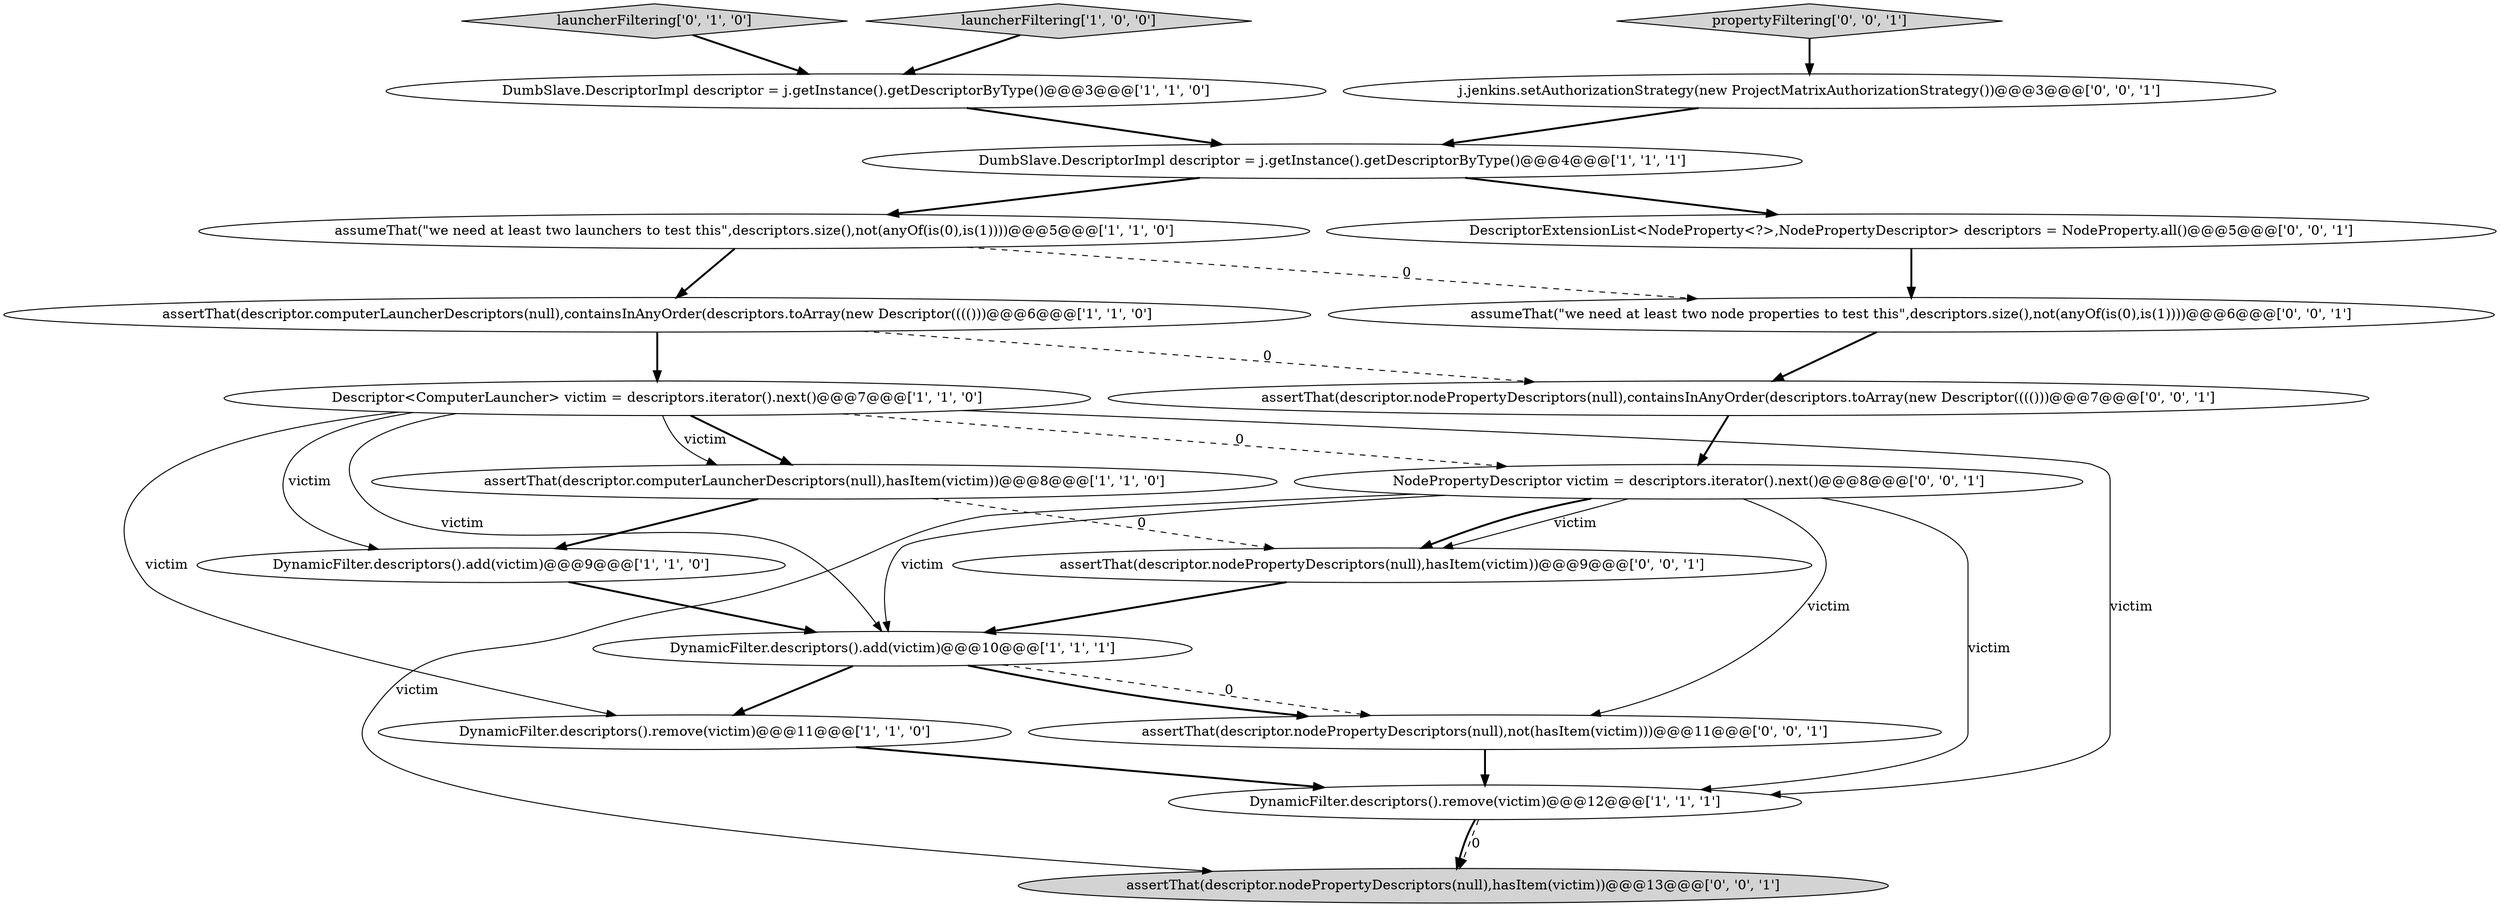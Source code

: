 digraph {
4 [style = filled, label = "DumbSlave.DescriptorImpl descriptor = j.getInstance().getDescriptorByType()@@@4@@@['1', '1', '1']", fillcolor = white, shape = ellipse image = "AAA0AAABBB1BBB"];
13 [style = filled, label = "assumeThat(\"we need at least two node properties to test this\",descriptors.size(),not(anyOf(is(0),is(1))))@@@6@@@['0', '0', '1']", fillcolor = white, shape = ellipse image = "AAA0AAABBB3BBB"];
12 [style = filled, label = "assertThat(descriptor.nodePropertyDescriptors(null),hasItem(victim))@@@13@@@['0', '0', '1']", fillcolor = lightgray, shape = ellipse image = "AAA0AAABBB3BBB"];
15 [style = filled, label = "DescriptorExtensionList<NodeProperty<?>,NodePropertyDescriptor> descriptors = NodeProperty.all()@@@5@@@['0', '0', '1']", fillcolor = white, shape = ellipse image = "AAA0AAABBB3BBB"];
8 [style = filled, label = "DumbSlave.DescriptorImpl descriptor = j.getInstance().getDescriptorByType()@@@3@@@['1', '1', '0']", fillcolor = white, shape = ellipse image = "AAA0AAABBB1BBB"];
19 [style = filled, label = "propertyFiltering['0', '0', '1']", fillcolor = lightgray, shape = diamond image = "AAA0AAABBB3BBB"];
2 [style = filled, label = "Descriptor<ComputerLauncher> victim = descriptors.iterator().next()@@@7@@@['1', '1', '0']", fillcolor = white, shape = ellipse image = "AAA0AAABBB1BBB"];
10 [style = filled, label = "assumeThat(\"we need at least two launchers to test this\",descriptors.size(),not(anyOf(is(0),is(1))))@@@5@@@['1', '1', '0']", fillcolor = white, shape = ellipse image = "AAA0AAABBB1BBB"];
9 [style = filled, label = "DynamicFilter.descriptors().add(victim)@@@9@@@['1', '1', '0']", fillcolor = white, shape = ellipse image = "AAA0AAABBB1BBB"];
17 [style = filled, label = "assertThat(descriptor.nodePropertyDescriptors(null),hasItem(victim))@@@9@@@['0', '0', '1']", fillcolor = white, shape = ellipse image = "AAA0AAABBB3BBB"];
3 [style = filled, label = "assertThat(descriptor.computerLauncherDescriptors(null),hasItem(victim))@@@8@@@['1', '1', '0']", fillcolor = white, shape = ellipse image = "AAA0AAABBB1BBB"];
14 [style = filled, label = "assertThat(descriptor.nodePropertyDescriptors(null),containsInAnyOrder(descriptors.toArray(new Descriptor(((()))@@@7@@@['0', '0', '1']", fillcolor = white, shape = ellipse image = "AAA0AAABBB3BBB"];
20 [style = filled, label = "j.jenkins.setAuthorizationStrategy(new ProjectMatrixAuthorizationStrategy())@@@3@@@['0', '0', '1']", fillcolor = white, shape = ellipse image = "AAA0AAABBB3BBB"];
16 [style = filled, label = "NodePropertyDescriptor victim = descriptors.iterator().next()@@@8@@@['0', '0', '1']", fillcolor = white, shape = ellipse image = "AAA0AAABBB3BBB"];
1 [style = filled, label = "DynamicFilter.descriptors().remove(victim)@@@12@@@['1', '1', '1']", fillcolor = white, shape = ellipse image = "AAA0AAABBB1BBB"];
6 [style = filled, label = "assertThat(descriptor.computerLauncherDescriptors(null),containsInAnyOrder(descriptors.toArray(new Descriptor(((()))@@@6@@@['1', '1', '0']", fillcolor = white, shape = ellipse image = "AAA0AAABBB1BBB"];
7 [style = filled, label = "DynamicFilter.descriptors().remove(victim)@@@11@@@['1', '1', '0']", fillcolor = white, shape = ellipse image = "AAA0AAABBB1BBB"];
5 [style = filled, label = "launcherFiltering['1', '0', '0']", fillcolor = lightgray, shape = diamond image = "AAA0AAABBB1BBB"];
0 [style = filled, label = "DynamicFilter.descriptors().add(victim)@@@10@@@['1', '1', '1']", fillcolor = white, shape = ellipse image = "AAA0AAABBB1BBB"];
18 [style = filled, label = "assertThat(descriptor.nodePropertyDescriptors(null),not(hasItem(victim)))@@@11@@@['0', '0', '1']", fillcolor = white, shape = ellipse image = "AAA0AAABBB3BBB"];
11 [style = filled, label = "launcherFiltering['0', '1', '0']", fillcolor = lightgray, shape = diamond image = "AAA0AAABBB2BBB"];
16->18 [style = solid, label="victim"];
14->16 [style = bold, label=""];
4->10 [style = bold, label=""];
2->1 [style = solid, label="victim"];
5->8 [style = bold, label=""];
15->13 [style = bold, label=""];
7->1 [style = bold, label=""];
3->17 [style = dashed, label="0"];
9->0 [style = bold, label=""];
19->20 [style = bold, label=""];
2->3 [style = bold, label=""];
4->15 [style = bold, label=""];
16->17 [style = solid, label="victim"];
2->7 [style = solid, label="victim"];
16->17 [style = bold, label=""];
2->9 [style = solid, label="victim"];
10->13 [style = dashed, label="0"];
6->14 [style = dashed, label="0"];
10->6 [style = bold, label=""];
20->4 [style = bold, label=""];
0->7 [style = bold, label=""];
6->2 [style = bold, label=""];
3->9 [style = bold, label=""];
1->12 [style = dashed, label="0"];
17->0 [style = bold, label=""];
18->1 [style = bold, label=""];
16->12 [style = solid, label="victim"];
2->3 [style = solid, label="victim"];
2->16 [style = dashed, label="0"];
1->12 [style = bold, label=""];
16->0 [style = solid, label="victim"];
16->1 [style = solid, label="victim"];
0->18 [style = dashed, label="0"];
11->8 [style = bold, label=""];
0->18 [style = bold, label=""];
2->0 [style = solid, label="victim"];
8->4 [style = bold, label=""];
13->14 [style = bold, label=""];
}

